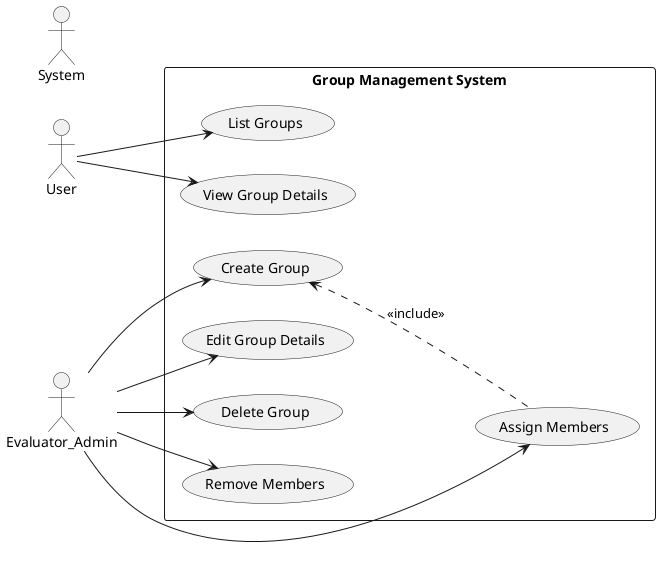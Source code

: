@startuml
left to right direction
actor User
actor Evaluator_Admin
actor System

rectangle "Group Management System" {

  usecase "Create Group" as UC1
  usecase "Edit Group Details" as UC2
  usecase "Delete Group" as UC3
  usecase "List Groups" as UC4
  usecase "View Group Details" as UC5
  usecase "Assign Members" as UC6
  usecase "Remove Members" as UC7

  User --> UC4
  User --> UC5
  Evaluator_Admin --> UC1
  Evaluator_Admin --> UC2
  Evaluator_Admin --> UC3
  Evaluator_Admin --> UC6
  Evaluator_Admin --> UC7
  UC1 <.. UC6 : <<include>>

}
@enduml
